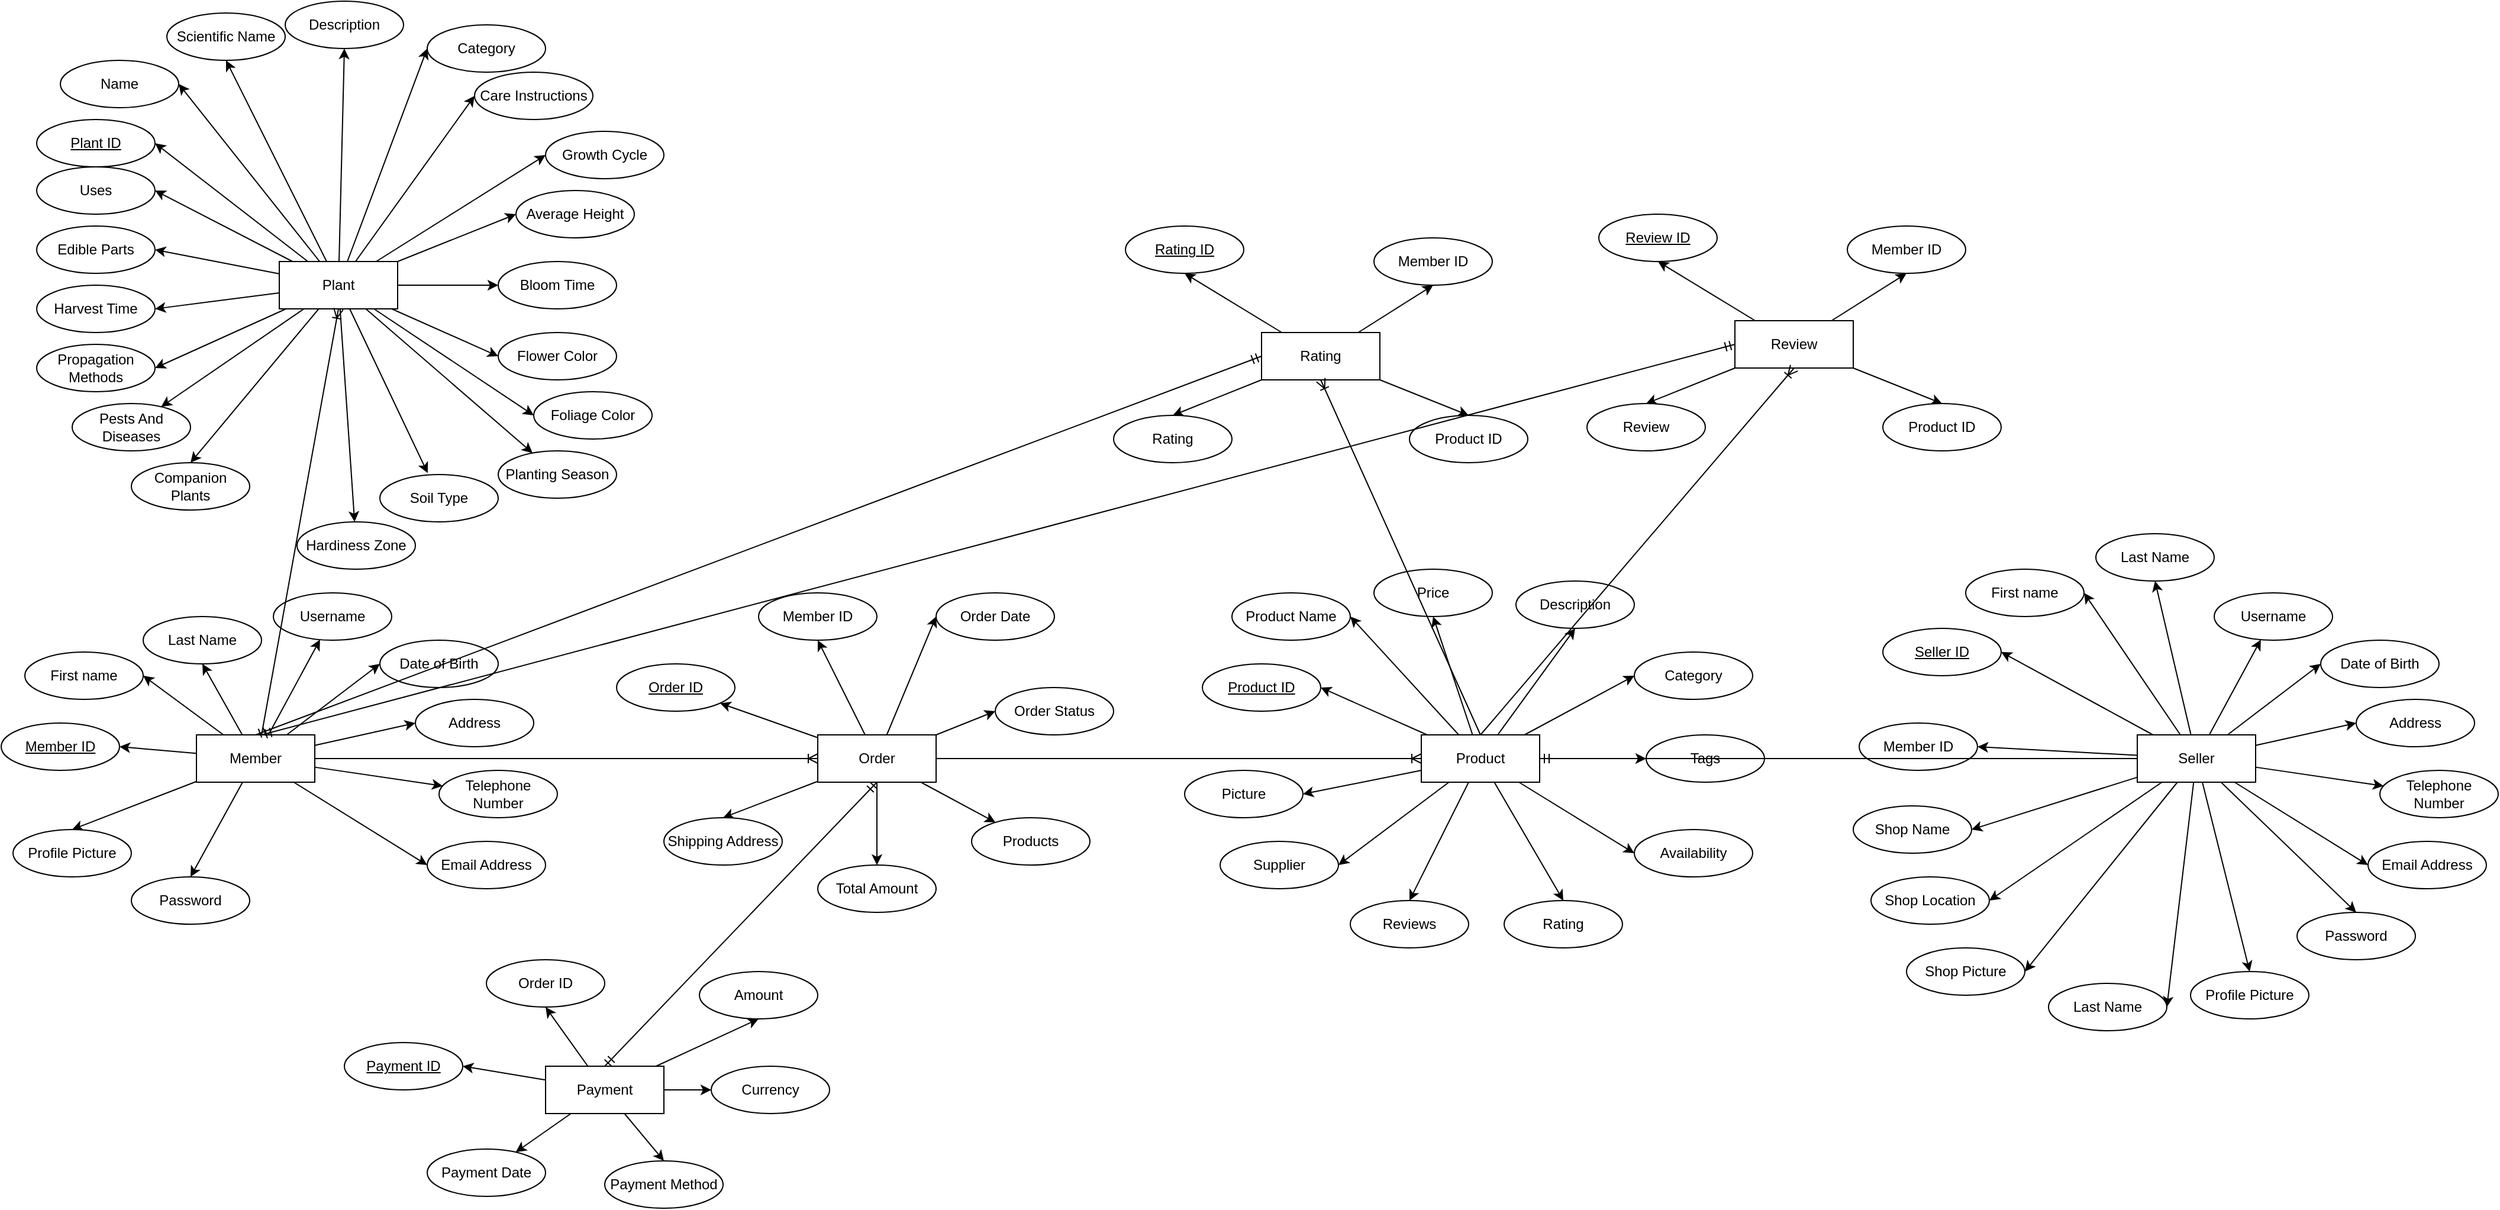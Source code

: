 <mxfile version="21.6.1" type="device">
  <diagram name="Page-1" id="AFhsF8op9Y9TW3zyhBiD">
    <mxGraphModel dx="1985" dy="2055" grid="1" gridSize="10" guides="1" tooltips="1" connect="1" arrows="1" fold="1" page="1" pageScale="1" pageWidth="850" pageHeight="1100" math="0" shadow="0">
      <root>
        <mxCell id="0" />
        <mxCell id="1" parent="0" />
        <mxCell id="vxhg9_nKQ87Y8Qyns_xk-20" style="rounded=0;orthogonalLoop=1;jettySize=auto;html=1;entryX=1;entryY=0.5;entryDx=0;entryDy=0;labelBackgroundColor=none;fontColor=default;" parent="1" source="Pf63q6bYd26DnOZfkLJH-1" target="Pf63q6bYd26DnOZfkLJH-2" edge="1">
          <mxGeometry relative="1" as="geometry" />
        </mxCell>
        <mxCell id="vxhg9_nKQ87Y8Qyns_xk-21" style="rounded=0;orthogonalLoop=1;jettySize=auto;html=1;entryX=1;entryY=0.5;entryDx=0;entryDy=0;labelBackgroundColor=none;fontColor=default;" parent="1" source="Pf63q6bYd26DnOZfkLJH-1" target="vxhg9_nKQ87Y8Qyns_xk-1" edge="1">
          <mxGeometry relative="1" as="geometry" />
        </mxCell>
        <mxCell id="vxhg9_nKQ87Y8Qyns_xk-23" value="" style="rounded=0;orthogonalLoop=1;jettySize=auto;html=1;labelBackgroundColor=none;fontColor=default;" parent="1" source="Pf63q6bYd26DnOZfkLJH-1" target="vxhg9_nKQ87Y8Qyns_xk-11" edge="1">
          <mxGeometry relative="1" as="geometry" />
        </mxCell>
        <mxCell id="vxhg9_nKQ87Y8Qyns_xk-24" style="rounded=0;orthogonalLoop=1;jettySize=auto;html=1;entryX=0.5;entryY=1;entryDx=0;entryDy=0;labelBackgroundColor=none;fontColor=default;" parent="1" source="Pf63q6bYd26DnOZfkLJH-1" target="vxhg9_nKQ87Y8Qyns_xk-2" edge="1">
          <mxGeometry relative="1" as="geometry" />
        </mxCell>
        <mxCell id="vxhg9_nKQ87Y8Qyns_xk-25" style="rounded=0;orthogonalLoop=1;jettySize=auto;html=1;entryX=0;entryY=0.5;entryDx=0;entryDy=0;labelBackgroundColor=none;fontColor=default;" parent="1" source="Pf63q6bYd26DnOZfkLJH-1" target="vxhg9_nKQ87Y8Qyns_xk-12" edge="1">
          <mxGeometry relative="1" as="geometry" />
        </mxCell>
        <mxCell id="vxhg9_nKQ87Y8Qyns_xk-26" style="rounded=0;orthogonalLoop=1;jettySize=auto;html=1;entryX=0;entryY=0.5;entryDx=0;entryDy=0;labelBackgroundColor=none;fontColor=default;" parent="1" source="Pf63q6bYd26DnOZfkLJH-1" target="vxhg9_nKQ87Y8Qyns_xk-13" edge="1">
          <mxGeometry relative="1" as="geometry" />
        </mxCell>
        <mxCell id="vxhg9_nKQ87Y8Qyns_xk-27" style="rounded=0;orthogonalLoop=1;jettySize=auto;html=1;labelBackgroundColor=none;fontColor=default;" parent="1" source="Pf63q6bYd26DnOZfkLJH-1" target="vxhg9_nKQ87Y8Qyns_xk-14" edge="1">
          <mxGeometry relative="1" as="geometry" />
        </mxCell>
        <mxCell id="vxhg9_nKQ87Y8Qyns_xk-28" style="rounded=0;orthogonalLoop=1;jettySize=auto;html=1;entryX=0;entryY=0.5;entryDx=0;entryDy=0;labelBackgroundColor=none;fontColor=default;" parent="1" source="Pf63q6bYd26DnOZfkLJH-1" target="vxhg9_nKQ87Y8Qyns_xk-15" edge="1">
          <mxGeometry relative="1" as="geometry" />
        </mxCell>
        <mxCell id="vxhg9_nKQ87Y8Qyns_xk-29" style="rounded=0;orthogonalLoop=1;jettySize=auto;html=1;entryX=0.5;entryY=0;entryDx=0;entryDy=0;labelBackgroundColor=none;fontColor=default;" parent="1" source="Pf63q6bYd26DnOZfkLJH-1" target="vxhg9_nKQ87Y8Qyns_xk-16" edge="1">
          <mxGeometry relative="1" as="geometry" />
        </mxCell>
        <mxCell id="vxhg9_nKQ87Y8Qyns_xk-30" style="rounded=0;orthogonalLoop=1;jettySize=auto;html=1;entryX=0.5;entryY=0;entryDx=0;entryDy=0;labelBackgroundColor=none;fontColor=default;" parent="1" source="Pf63q6bYd26DnOZfkLJH-1" target="vxhg9_nKQ87Y8Qyns_xk-17" edge="1">
          <mxGeometry relative="1" as="geometry" />
        </mxCell>
        <mxCell id="Pf63q6bYd26DnOZfkLJH-1" value="Member" style="whiteSpace=wrap;html=1;align=center;labelBackgroundColor=none;" parent="1" vertex="1">
          <mxGeometry x="325" y="290" width="100" height="40" as="geometry" />
        </mxCell>
        <mxCell id="Pf63q6bYd26DnOZfkLJH-2" value="Member ID" style="ellipse;whiteSpace=wrap;html=1;align=center;fontStyle=4;labelBackgroundColor=none;" parent="1" vertex="1">
          <mxGeometry x="160" y="280" width="100" height="40" as="geometry" />
        </mxCell>
        <mxCell id="vxhg9_nKQ87Y8Qyns_xk-1" value="First name" style="ellipse;whiteSpace=wrap;html=1;align=center;labelBackgroundColor=none;" parent="1" vertex="1">
          <mxGeometry x="180" y="220" width="100" height="40" as="geometry" />
        </mxCell>
        <mxCell id="vxhg9_nKQ87Y8Qyns_xk-2" value="Last Name" style="ellipse;whiteSpace=wrap;html=1;align=center;labelBackgroundColor=none;" parent="1" vertex="1">
          <mxGeometry x="280" y="190" width="100" height="40" as="geometry" />
        </mxCell>
        <mxCell id="vxhg9_nKQ87Y8Qyns_xk-11" value="Username" style="ellipse;whiteSpace=wrap;html=1;align=center;labelBackgroundColor=none;" parent="1" vertex="1">
          <mxGeometry x="390" y="170" width="100" height="40" as="geometry" />
        </mxCell>
        <mxCell id="vxhg9_nKQ87Y8Qyns_xk-12" value="Date of Birth" style="ellipse;whiteSpace=wrap;html=1;align=center;labelBackgroundColor=none;" parent="1" vertex="1">
          <mxGeometry x="480" y="210" width="100" height="40" as="geometry" />
        </mxCell>
        <mxCell id="vxhg9_nKQ87Y8Qyns_xk-13" value="Address" style="ellipse;whiteSpace=wrap;html=1;align=center;labelBackgroundColor=none;" parent="1" vertex="1">
          <mxGeometry x="510" y="260" width="100" height="40" as="geometry" />
        </mxCell>
        <mxCell id="vxhg9_nKQ87Y8Qyns_xk-14" value="Telephone Number" style="ellipse;whiteSpace=wrap;html=1;align=center;labelBackgroundColor=none;" parent="1" vertex="1">
          <mxGeometry x="530" y="320" width="100" height="40" as="geometry" />
        </mxCell>
        <mxCell id="vxhg9_nKQ87Y8Qyns_xk-15" value="Email Address" style="ellipse;whiteSpace=wrap;html=1;align=center;labelBackgroundColor=none;" parent="1" vertex="1">
          <mxGeometry x="520" y="380" width="100" height="40" as="geometry" />
        </mxCell>
        <mxCell id="vxhg9_nKQ87Y8Qyns_xk-16" value="Password" style="ellipse;whiteSpace=wrap;html=1;align=center;labelBackgroundColor=none;" parent="1" vertex="1">
          <mxGeometry x="270" y="410" width="100" height="40" as="geometry" />
        </mxCell>
        <mxCell id="vxhg9_nKQ87Y8Qyns_xk-17" value="Profile Picture" style="ellipse;whiteSpace=wrap;html=1;align=center;labelBackgroundColor=none;" parent="1" vertex="1">
          <mxGeometry x="170" y="370" width="100" height="40" as="geometry" />
        </mxCell>
        <mxCell id="vxhg9_nKQ87Y8Qyns_xk-43" value="" style="rounded=0;orthogonalLoop=1;jettySize=auto;html=1;labelBackgroundColor=none;fontColor=default;" parent="1" source="vxhg9_nKQ87Y8Qyns_xk-32" target="vxhg9_nKQ87Y8Qyns_xk-33" edge="1">
          <mxGeometry relative="1" as="geometry" />
        </mxCell>
        <mxCell id="vxhg9_nKQ87Y8Qyns_xk-45" style="rounded=0;orthogonalLoop=1;jettySize=auto;html=1;entryX=0.5;entryY=1;entryDx=0;entryDy=0;labelBackgroundColor=none;fontColor=default;" parent="1" source="vxhg9_nKQ87Y8Qyns_xk-32" target="vxhg9_nKQ87Y8Qyns_xk-34" edge="1">
          <mxGeometry relative="1" as="geometry" />
        </mxCell>
        <mxCell id="vxhg9_nKQ87Y8Qyns_xk-46" style="rounded=0;orthogonalLoop=1;jettySize=auto;html=1;entryX=0;entryY=0.5;entryDx=0;entryDy=0;labelBackgroundColor=none;fontColor=default;" parent="1" source="vxhg9_nKQ87Y8Qyns_xk-32" target="vxhg9_nKQ87Y8Qyns_xk-35" edge="1">
          <mxGeometry relative="1" as="geometry" />
        </mxCell>
        <mxCell id="vxhg9_nKQ87Y8Qyns_xk-47" style="rounded=0;orthogonalLoop=1;jettySize=auto;html=1;entryX=0;entryY=0.5;entryDx=0;entryDy=0;labelBackgroundColor=none;fontColor=default;" parent="1" source="vxhg9_nKQ87Y8Qyns_xk-32" target="vxhg9_nKQ87Y8Qyns_xk-36" edge="1">
          <mxGeometry relative="1" as="geometry" />
        </mxCell>
        <mxCell id="vxhg9_nKQ87Y8Qyns_xk-48" style="rounded=0;orthogonalLoop=1;jettySize=auto;html=1;labelBackgroundColor=none;fontColor=default;" parent="1" source="vxhg9_nKQ87Y8Qyns_xk-32" target="vxhg9_nKQ87Y8Qyns_xk-37" edge="1">
          <mxGeometry relative="1" as="geometry" />
        </mxCell>
        <mxCell id="vxhg9_nKQ87Y8Qyns_xk-49" style="rounded=0;orthogonalLoop=1;jettySize=auto;html=1;labelBackgroundColor=none;fontColor=default;" parent="1" source="vxhg9_nKQ87Y8Qyns_xk-32" target="vxhg9_nKQ87Y8Qyns_xk-38" edge="1">
          <mxGeometry relative="1" as="geometry" />
        </mxCell>
        <mxCell id="vxhg9_nKQ87Y8Qyns_xk-50" style="rounded=0;orthogonalLoop=1;jettySize=auto;html=1;entryX=0.5;entryY=0;entryDx=0;entryDy=0;labelBackgroundColor=none;fontColor=default;" parent="1" source="vxhg9_nKQ87Y8Qyns_xk-32" target="vxhg9_nKQ87Y8Qyns_xk-39" edge="1">
          <mxGeometry relative="1" as="geometry" />
        </mxCell>
        <mxCell id="vxhg9_nKQ87Y8Qyns_xk-32" value="Order" style="whiteSpace=wrap;html=1;align=center;labelBackgroundColor=none;" parent="1" vertex="1">
          <mxGeometry x="850" y="290" width="100" height="40" as="geometry" />
        </mxCell>
        <mxCell id="vxhg9_nKQ87Y8Qyns_xk-33" value="Order ID" style="ellipse;whiteSpace=wrap;html=1;align=center;fontStyle=4;labelBackgroundColor=none;" parent="1" vertex="1">
          <mxGeometry x="680" y="230" width="100" height="40" as="geometry" />
        </mxCell>
        <mxCell id="vxhg9_nKQ87Y8Qyns_xk-34" value="Member ID" style="ellipse;whiteSpace=wrap;html=1;align=center;labelBackgroundColor=none;" parent="1" vertex="1">
          <mxGeometry x="800" y="170" width="100" height="40" as="geometry" />
        </mxCell>
        <mxCell id="vxhg9_nKQ87Y8Qyns_xk-35" value="Order Date" style="ellipse;whiteSpace=wrap;html=1;align=center;labelBackgroundColor=none;" parent="1" vertex="1">
          <mxGeometry x="950" y="170" width="100" height="40" as="geometry" />
        </mxCell>
        <mxCell id="vxhg9_nKQ87Y8Qyns_xk-36" value="Order Status" style="ellipse;whiteSpace=wrap;html=1;align=center;labelBackgroundColor=none;" parent="1" vertex="1">
          <mxGeometry x="1000" y="250" width="100" height="40" as="geometry" />
        </mxCell>
        <mxCell id="vxhg9_nKQ87Y8Qyns_xk-37" value="Products" style="ellipse;whiteSpace=wrap;html=1;align=center;labelBackgroundColor=none;" parent="1" vertex="1">
          <mxGeometry x="980" y="360" width="100" height="40" as="geometry" />
        </mxCell>
        <mxCell id="vxhg9_nKQ87Y8Qyns_xk-38" value="Total Amount" style="ellipse;whiteSpace=wrap;html=1;align=center;labelBackgroundColor=none;" parent="1" vertex="1">
          <mxGeometry x="850" y="400" width="100" height="40" as="geometry" />
        </mxCell>
        <mxCell id="vxhg9_nKQ87Y8Qyns_xk-39" value="Shipping Address" style="ellipse;whiteSpace=wrap;html=1;align=center;labelBackgroundColor=none;" parent="1" vertex="1">
          <mxGeometry x="720" y="360" width="100" height="40" as="geometry" />
        </mxCell>
        <mxCell id="vxhg9_nKQ87Y8Qyns_xk-52" value="" style="fontSize=12;html=1;endArrow=ERoneToMany;rounded=0;exitX=1;exitY=0.5;exitDx=0;exitDy=0;entryX=0;entryY=0.5;entryDx=0;entryDy=0;labelBackgroundColor=none;fontColor=default;" parent="1" source="Pf63q6bYd26DnOZfkLJH-1" target="vxhg9_nKQ87Y8Qyns_xk-32" edge="1">
          <mxGeometry width="100" height="100" relative="1" as="geometry">
            <mxPoint x="780" y="440" as="sourcePoint" />
            <mxPoint x="880" y="340" as="targetPoint" />
          </mxGeometry>
        </mxCell>
        <mxCell id="vxhg9_nKQ87Y8Qyns_xk-70" style="rounded=0;orthogonalLoop=1;jettySize=auto;html=1;entryX=1;entryY=0.5;entryDx=0;entryDy=0;labelBackgroundColor=none;fontColor=default;" parent="1" source="vxhg9_nKQ87Y8Qyns_xk-53" target="vxhg9_nKQ87Y8Qyns_xk-55" edge="1">
          <mxGeometry relative="1" as="geometry" />
        </mxCell>
        <mxCell id="vxhg9_nKQ87Y8Qyns_xk-71" style="rounded=0;orthogonalLoop=1;jettySize=auto;html=1;entryX=1;entryY=0.5;entryDx=0;entryDy=0;labelBackgroundColor=none;fontColor=default;" parent="1" source="vxhg9_nKQ87Y8Qyns_xk-53" target="vxhg9_nKQ87Y8Qyns_xk-60" edge="1">
          <mxGeometry relative="1" as="geometry" />
        </mxCell>
        <mxCell id="vxhg9_nKQ87Y8Qyns_xk-72" style="rounded=0;orthogonalLoop=1;jettySize=auto;html=1;entryX=0.5;entryY=1;entryDx=0;entryDy=0;labelBackgroundColor=none;fontColor=default;" parent="1" source="vxhg9_nKQ87Y8Qyns_xk-53" target="vxhg9_nKQ87Y8Qyns_xk-61" edge="1">
          <mxGeometry relative="1" as="geometry" />
        </mxCell>
        <mxCell id="vxhg9_nKQ87Y8Qyns_xk-74" style="rounded=0;orthogonalLoop=1;jettySize=auto;html=1;entryX=0.5;entryY=1;entryDx=0;entryDy=0;labelBackgroundColor=none;fontColor=default;" parent="1" source="vxhg9_nKQ87Y8Qyns_xk-53" target="vxhg9_nKQ87Y8Qyns_xk-62" edge="1">
          <mxGeometry relative="1" as="geometry" />
        </mxCell>
        <mxCell id="vxhg9_nKQ87Y8Qyns_xk-75" style="rounded=0;orthogonalLoop=1;jettySize=auto;html=1;entryX=0;entryY=0.5;entryDx=0;entryDy=0;labelBackgroundColor=none;fontColor=default;" parent="1" source="vxhg9_nKQ87Y8Qyns_xk-53" target="vxhg9_nKQ87Y8Qyns_xk-63" edge="1">
          <mxGeometry relative="1" as="geometry" />
        </mxCell>
        <mxCell id="vxhg9_nKQ87Y8Qyns_xk-76" style="rounded=0;orthogonalLoop=1;jettySize=auto;html=1;entryX=0;entryY=0.5;entryDx=0;entryDy=0;labelBackgroundColor=none;fontColor=default;" parent="1" source="vxhg9_nKQ87Y8Qyns_xk-53" target="vxhg9_nKQ87Y8Qyns_xk-64" edge="1">
          <mxGeometry relative="1" as="geometry" />
        </mxCell>
        <mxCell id="vxhg9_nKQ87Y8Qyns_xk-77" style="rounded=0;orthogonalLoop=1;jettySize=auto;html=1;entryX=0;entryY=0.5;entryDx=0;entryDy=0;labelBackgroundColor=none;fontColor=default;" parent="1" source="vxhg9_nKQ87Y8Qyns_xk-53" target="vxhg9_nKQ87Y8Qyns_xk-65" edge="1">
          <mxGeometry relative="1" as="geometry" />
        </mxCell>
        <mxCell id="vxhg9_nKQ87Y8Qyns_xk-78" style="rounded=0;orthogonalLoop=1;jettySize=auto;html=1;entryX=0.5;entryY=0;entryDx=0;entryDy=0;labelBackgroundColor=none;fontColor=default;" parent="1" source="vxhg9_nKQ87Y8Qyns_xk-53" target="vxhg9_nKQ87Y8Qyns_xk-66" edge="1">
          <mxGeometry relative="1" as="geometry" />
        </mxCell>
        <mxCell id="vxhg9_nKQ87Y8Qyns_xk-80" style="rounded=0;orthogonalLoop=1;jettySize=auto;html=1;entryX=0.5;entryY=0;entryDx=0;entryDy=0;labelBackgroundColor=none;fontColor=default;" parent="1" source="vxhg9_nKQ87Y8Qyns_xk-53" target="vxhg9_nKQ87Y8Qyns_xk-67" edge="1">
          <mxGeometry relative="1" as="geometry" />
        </mxCell>
        <mxCell id="vxhg9_nKQ87Y8Qyns_xk-81" style="rounded=0;orthogonalLoop=1;jettySize=auto;html=1;entryX=1;entryY=0.5;entryDx=0;entryDy=0;labelBackgroundColor=none;fontColor=default;" parent="1" source="vxhg9_nKQ87Y8Qyns_xk-53" target="vxhg9_nKQ87Y8Qyns_xk-68" edge="1">
          <mxGeometry relative="1" as="geometry" />
        </mxCell>
        <mxCell id="vxhg9_nKQ87Y8Qyns_xk-82" style="rounded=0;orthogonalLoop=1;jettySize=auto;html=1;entryX=1;entryY=0.5;entryDx=0;entryDy=0;labelBackgroundColor=none;fontColor=default;" parent="1" source="vxhg9_nKQ87Y8Qyns_xk-53" target="vxhg9_nKQ87Y8Qyns_xk-69" edge="1">
          <mxGeometry relative="1" as="geometry" />
        </mxCell>
        <mxCell id="vxhg9_nKQ87Y8Qyns_xk-53" value="Product" style="whiteSpace=wrap;html=1;align=center;labelBackgroundColor=none;" parent="1" vertex="1">
          <mxGeometry x="1360" y="290" width="100" height="40" as="geometry" />
        </mxCell>
        <mxCell id="vxhg9_nKQ87Y8Qyns_xk-54" value="" style="fontSize=12;html=1;endArrow=ERoneToMany;rounded=0;exitX=1;exitY=0.5;exitDx=0;exitDy=0;entryX=0;entryY=0.5;entryDx=0;entryDy=0;labelBackgroundColor=none;fontColor=default;" parent="1" source="vxhg9_nKQ87Y8Qyns_xk-32" target="vxhg9_nKQ87Y8Qyns_xk-53" edge="1">
          <mxGeometry width="100" height="100" relative="1" as="geometry">
            <mxPoint x="780" y="440" as="sourcePoint" />
            <mxPoint x="880" y="340" as="targetPoint" />
          </mxGeometry>
        </mxCell>
        <mxCell id="vxhg9_nKQ87Y8Qyns_xk-55" value="Product ID" style="ellipse;whiteSpace=wrap;html=1;align=center;fontStyle=4;labelBackgroundColor=none;" parent="1" vertex="1">
          <mxGeometry x="1175" y="230" width="100" height="40" as="geometry" />
        </mxCell>
        <mxCell id="vxhg9_nKQ87Y8Qyns_xk-60" value="Product Name" style="ellipse;whiteSpace=wrap;html=1;align=center;labelBackgroundColor=none;" parent="1" vertex="1">
          <mxGeometry x="1200" y="170" width="100" height="40" as="geometry" />
        </mxCell>
        <mxCell id="vxhg9_nKQ87Y8Qyns_xk-61" value="Price" style="ellipse;whiteSpace=wrap;html=1;align=center;labelBackgroundColor=none;" parent="1" vertex="1">
          <mxGeometry x="1320" y="150" width="100" height="40" as="geometry" />
        </mxCell>
        <mxCell id="vxhg9_nKQ87Y8Qyns_xk-62" value="Description" style="ellipse;whiteSpace=wrap;html=1;align=center;labelBackgroundColor=none;" parent="1" vertex="1">
          <mxGeometry x="1440" y="160" width="100" height="40" as="geometry" />
        </mxCell>
        <mxCell id="vxhg9_nKQ87Y8Qyns_xk-63" value="Category" style="ellipse;whiteSpace=wrap;html=1;align=center;labelBackgroundColor=none;" parent="1" vertex="1">
          <mxGeometry x="1540" y="220" width="100" height="40" as="geometry" />
        </mxCell>
        <mxCell id="vxhg9_nKQ87Y8Qyns_xk-64" value="Tags" style="ellipse;whiteSpace=wrap;html=1;align=center;labelBackgroundColor=none;" parent="1" vertex="1">
          <mxGeometry x="1550" y="290" width="100" height="40" as="geometry" />
        </mxCell>
        <mxCell id="vxhg9_nKQ87Y8Qyns_xk-65" value="Availability" style="ellipse;whiteSpace=wrap;html=1;align=center;labelBackgroundColor=none;" parent="1" vertex="1">
          <mxGeometry x="1540" y="370" width="100" height="40" as="geometry" />
        </mxCell>
        <mxCell id="vxhg9_nKQ87Y8Qyns_xk-66" value="Rating" style="ellipse;whiteSpace=wrap;html=1;align=center;labelBackgroundColor=none;" parent="1" vertex="1">
          <mxGeometry x="1430" y="430" width="100" height="40" as="geometry" />
        </mxCell>
        <mxCell id="vxhg9_nKQ87Y8Qyns_xk-67" value="Reviews" style="ellipse;whiteSpace=wrap;html=1;align=center;labelBackgroundColor=none;" parent="1" vertex="1">
          <mxGeometry x="1300" y="430" width="100" height="40" as="geometry" />
        </mxCell>
        <mxCell id="vxhg9_nKQ87Y8Qyns_xk-68" value="Supplier" style="ellipse;whiteSpace=wrap;html=1;align=center;labelBackgroundColor=none;" parent="1" vertex="1">
          <mxGeometry x="1190" y="380" width="100" height="40" as="geometry" />
        </mxCell>
        <mxCell id="vxhg9_nKQ87Y8Qyns_xk-69" value="Picture" style="ellipse;whiteSpace=wrap;html=1;align=center;labelBackgroundColor=none;" parent="1" vertex="1">
          <mxGeometry x="1160" y="320" width="100" height="40" as="geometry" />
        </mxCell>
        <mxCell id="vxhg9_nKQ87Y8Qyns_xk-94" style="rounded=0;orthogonalLoop=1;jettySize=auto;html=1;entryX=1;entryY=0.5;entryDx=0;entryDy=0;labelBackgroundColor=none;fontColor=default;" parent="1" source="vxhg9_nKQ87Y8Qyns_xk-84" target="vxhg9_nKQ87Y8Qyns_xk-87" edge="1">
          <mxGeometry relative="1" as="geometry" />
        </mxCell>
        <mxCell id="vxhg9_nKQ87Y8Qyns_xk-95" style="rounded=0;orthogonalLoop=1;jettySize=auto;html=1;entryX=0.5;entryY=1;entryDx=0;entryDy=0;labelBackgroundColor=none;fontColor=default;" parent="1" source="vxhg9_nKQ87Y8Qyns_xk-84" target="vxhg9_nKQ87Y8Qyns_xk-88" edge="1">
          <mxGeometry relative="1" as="geometry" />
        </mxCell>
        <mxCell id="vxhg9_nKQ87Y8Qyns_xk-96" style="rounded=0;orthogonalLoop=1;jettySize=auto;html=1;entryX=0.5;entryY=1;entryDx=0;entryDy=0;labelBackgroundColor=none;fontColor=default;" parent="1" source="vxhg9_nKQ87Y8Qyns_xk-84" target="vxhg9_nKQ87Y8Qyns_xk-89" edge="1">
          <mxGeometry relative="1" as="geometry" />
        </mxCell>
        <mxCell id="vxhg9_nKQ87Y8Qyns_xk-97" style="rounded=0;orthogonalLoop=1;jettySize=auto;html=1;entryX=0;entryY=0.5;entryDx=0;entryDy=0;labelBackgroundColor=none;fontColor=default;" parent="1" source="vxhg9_nKQ87Y8Qyns_xk-84" target="vxhg9_nKQ87Y8Qyns_xk-90" edge="1">
          <mxGeometry relative="1" as="geometry" />
        </mxCell>
        <mxCell id="vxhg9_nKQ87Y8Qyns_xk-98" style="rounded=0;orthogonalLoop=1;jettySize=auto;html=1;entryX=0.5;entryY=0;entryDx=0;entryDy=0;labelBackgroundColor=none;fontColor=default;" parent="1" source="vxhg9_nKQ87Y8Qyns_xk-84" target="vxhg9_nKQ87Y8Qyns_xk-91" edge="1">
          <mxGeometry relative="1" as="geometry" />
        </mxCell>
        <mxCell id="vxhg9_nKQ87Y8Qyns_xk-99" style="rounded=0;orthogonalLoop=1;jettySize=auto;html=1;labelBackgroundColor=none;fontColor=default;" parent="1" source="vxhg9_nKQ87Y8Qyns_xk-84" target="vxhg9_nKQ87Y8Qyns_xk-92" edge="1">
          <mxGeometry relative="1" as="geometry" />
        </mxCell>
        <mxCell id="vxhg9_nKQ87Y8Qyns_xk-84" value="Payment" style="whiteSpace=wrap;html=1;align=center;labelBackgroundColor=none;" parent="1" vertex="1">
          <mxGeometry x="620" y="570" width="100" height="40" as="geometry" />
        </mxCell>
        <mxCell id="vxhg9_nKQ87Y8Qyns_xk-86" value="" style="fontSize=12;html=1;endArrow=ERmandOne;startArrow=ERmandOne;rounded=0;entryX=0.5;entryY=1;entryDx=0;entryDy=0;exitX=0.5;exitY=0;exitDx=0;exitDy=0;labelBackgroundColor=none;fontColor=default;" parent="1" source="vxhg9_nKQ87Y8Qyns_xk-84" target="vxhg9_nKQ87Y8Qyns_xk-32" edge="1">
          <mxGeometry width="100" height="100" relative="1" as="geometry">
            <mxPoint x="830" y="470" as="sourcePoint" />
            <mxPoint x="930" y="370" as="targetPoint" />
          </mxGeometry>
        </mxCell>
        <mxCell id="vxhg9_nKQ87Y8Qyns_xk-87" value="Payment ID" style="ellipse;whiteSpace=wrap;html=1;align=center;fontStyle=4;labelBackgroundColor=none;" parent="1" vertex="1">
          <mxGeometry x="450" y="550" width="100" height="40" as="geometry" />
        </mxCell>
        <mxCell id="vxhg9_nKQ87Y8Qyns_xk-88" value="Order ID" style="ellipse;whiteSpace=wrap;html=1;align=center;labelBackgroundColor=none;" parent="1" vertex="1">
          <mxGeometry x="570" y="480" width="100" height="40" as="geometry" />
        </mxCell>
        <mxCell id="vxhg9_nKQ87Y8Qyns_xk-89" value="Amount" style="ellipse;whiteSpace=wrap;html=1;align=center;labelBackgroundColor=none;" parent="1" vertex="1">
          <mxGeometry x="750" y="490" width="100" height="40" as="geometry" />
        </mxCell>
        <mxCell id="vxhg9_nKQ87Y8Qyns_xk-90" value="Currency" style="ellipse;whiteSpace=wrap;html=1;align=center;labelBackgroundColor=none;" parent="1" vertex="1">
          <mxGeometry x="760" y="570" width="100" height="40" as="geometry" />
        </mxCell>
        <mxCell id="vxhg9_nKQ87Y8Qyns_xk-91" value="Payment Method" style="ellipse;whiteSpace=wrap;html=1;align=center;labelBackgroundColor=none;" parent="1" vertex="1">
          <mxGeometry x="670" y="650" width="100" height="40" as="geometry" />
        </mxCell>
        <mxCell id="vxhg9_nKQ87Y8Qyns_xk-92" value="Payment Date" style="ellipse;whiteSpace=wrap;html=1;align=center;labelBackgroundColor=none;" parent="1" vertex="1">
          <mxGeometry x="520" y="640" width="100" height="40" as="geometry" />
        </mxCell>
        <mxCell id="xvgSW02Jdr_Vk1jisue1-54" style="rounded=0;orthogonalLoop=1;jettySize=auto;html=1;entryX=0.5;entryY=1;entryDx=0;entryDy=0;" edge="1" parent="1" source="xvgSW02Jdr_Vk1jisue1-48" target="xvgSW02Jdr_Vk1jisue1-49">
          <mxGeometry relative="1" as="geometry" />
        </mxCell>
        <mxCell id="xvgSW02Jdr_Vk1jisue1-55" style="rounded=0;orthogonalLoop=1;jettySize=auto;html=1;entryX=0.5;entryY=1;entryDx=0;entryDy=0;" edge="1" parent="1" source="xvgSW02Jdr_Vk1jisue1-48" target="xvgSW02Jdr_Vk1jisue1-51">
          <mxGeometry relative="1" as="geometry" />
        </mxCell>
        <mxCell id="xvgSW02Jdr_Vk1jisue1-57" style="rounded=0;orthogonalLoop=1;jettySize=auto;html=1;entryX=0.5;entryY=0;entryDx=0;entryDy=0;" edge="1" parent="1" source="xvgSW02Jdr_Vk1jisue1-48" target="xvgSW02Jdr_Vk1jisue1-50">
          <mxGeometry relative="1" as="geometry" />
        </mxCell>
        <mxCell id="xvgSW02Jdr_Vk1jisue1-58" style="rounded=0;orthogonalLoop=1;jettySize=auto;html=1;entryX=0.5;entryY=0;entryDx=0;entryDy=0;" edge="1" parent="1" source="xvgSW02Jdr_Vk1jisue1-48" target="xvgSW02Jdr_Vk1jisue1-53">
          <mxGeometry relative="1" as="geometry" />
        </mxCell>
        <mxCell id="xvgSW02Jdr_Vk1jisue1-48" value="Rating" style="whiteSpace=wrap;html=1;align=center;" vertex="1" parent="1">
          <mxGeometry x="1225" y="-50" width="100" height="40" as="geometry" />
        </mxCell>
        <mxCell id="xvgSW02Jdr_Vk1jisue1-49" value="Rating ID" style="ellipse;whiteSpace=wrap;html=1;align=center;fontStyle=4;" vertex="1" parent="1">
          <mxGeometry x="1110" y="-140" width="100" height="40" as="geometry" />
        </mxCell>
        <mxCell id="xvgSW02Jdr_Vk1jisue1-50" value="Product ID" style="ellipse;whiteSpace=wrap;html=1;align=center;" vertex="1" parent="1">
          <mxGeometry x="1350" y="20" width="100" height="40" as="geometry" />
        </mxCell>
        <mxCell id="xvgSW02Jdr_Vk1jisue1-51" value="Member ID" style="ellipse;whiteSpace=wrap;html=1;align=center;" vertex="1" parent="1">
          <mxGeometry x="1320" y="-130" width="100" height="40" as="geometry" />
        </mxCell>
        <mxCell id="xvgSW02Jdr_Vk1jisue1-53" value="Rating" style="ellipse;whiteSpace=wrap;html=1;align=center;" vertex="1" parent="1">
          <mxGeometry x="1100" y="20" width="100" height="40" as="geometry" />
        </mxCell>
        <mxCell id="xvgSW02Jdr_Vk1jisue1-59" style="rounded=0;orthogonalLoop=1;jettySize=auto;html=1;entryX=0.5;entryY=1;entryDx=0;entryDy=0;" edge="1" parent="1" source="xvgSW02Jdr_Vk1jisue1-63" target="xvgSW02Jdr_Vk1jisue1-64">
          <mxGeometry relative="1" as="geometry" />
        </mxCell>
        <mxCell id="xvgSW02Jdr_Vk1jisue1-60" style="rounded=0;orthogonalLoop=1;jettySize=auto;html=1;entryX=0.5;entryY=1;entryDx=0;entryDy=0;" edge="1" parent="1" source="xvgSW02Jdr_Vk1jisue1-63" target="xvgSW02Jdr_Vk1jisue1-66">
          <mxGeometry relative="1" as="geometry" />
        </mxCell>
        <mxCell id="xvgSW02Jdr_Vk1jisue1-61" style="rounded=0;orthogonalLoop=1;jettySize=auto;html=1;entryX=0.5;entryY=0;entryDx=0;entryDy=0;" edge="1" parent="1" source="xvgSW02Jdr_Vk1jisue1-63" target="xvgSW02Jdr_Vk1jisue1-65">
          <mxGeometry relative="1" as="geometry" />
        </mxCell>
        <mxCell id="xvgSW02Jdr_Vk1jisue1-62" style="rounded=0;orthogonalLoop=1;jettySize=auto;html=1;entryX=0.5;entryY=0;entryDx=0;entryDy=0;" edge="1" parent="1" source="xvgSW02Jdr_Vk1jisue1-63" target="xvgSW02Jdr_Vk1jisue1-67">
          <mxGeometry relative="1" as="geometry" />
        </mxCell>
        <mxCell id="xvgSW02Jdr_Vk1jisue1-63" value="Review" style="whiteSpace=wrap;html=1;align=center;" vertex="1" parent="1">
          <mxGeometry x="1625" y="-60" width="100" height="40" as="geometry" />
        </mxCell>
        <mxCell id="xvgSW02Jdr_Vk1jisue1-64" value="Review ID" style="ellipse;whiteSpace=wrap;html=1;align=center;fontStyle=4;" vertex="1" parent="1">
          <mxGeometry x="1510" y="-150" width="100" height="40" as="geometry" />
        </mxCell>
        <mxCell id="xvgSW02Jdr_Vk1jisue1-65" value="Product ID" style="ellipse;whiteSpace=wrap;html=1;align=center;" vertex="1" parent="1">
          <mxGeometry x="1750" y="10" width="100" height="40" as="geometry" />
        </mxCell>
        <mxCell id="xvgSW02Jdr_Vk1jisue1-66" value="Member ID" style="ellipse;whiteSpace=wrap;html=1;align=center;" vertex="1" parent="1">
          <mxGeometry x="1720" y="-140" width="100" height="40" as="geometry" />
        </mxCell>
        <mxCell id="xvgSW02Jdr_Vk1jisue1-67" value="Review" style="ellipse;whiteSpace=wrap;html=1;align=center;" vertex="1" parent="1">
          <mxGeometry x="1500" y="10" width="100" height="40" as="geometry" />
        </mxCell>
        <mxCell id="xvgSW02Jdr_Vk1jisue1-68" value="" style="fontSize=12;html=1;endArrow=ERoneToMany;rounded=0;exitX=0.5;exitY=0;exitDx=0;exitDy=0;entryX=0.5;entryY=1;entryDx=0;entryDy=0;" edge="1" parent="1" source="vxhg9_nKQ87Y8Qyns_xk-53" target="xvgSW02Jdr_Vk1jisue1-48">
          <mxGeometry width="100" height="100" relative="1" as="geometry">
            <mxPoint x="1560" y="330" as="sourcePoint" />
            <mxPoint x="1660" y="230" as="targetPoint" />
          </mxGeometry>
        </mxCell>
        <mxCell id="xvgSW02Jdr_Vk1jisue1-69" value="" style="fontSize=12;html=1;endArrow=ERoneToMany;rounded=0;exitX=0.5;exitY=0;exitDx=0;exitDy=0;entryX=0.5;entryY=1;entryDx=0;entryDy=0;" edge="1" parent="1" source="vxhg9_nKQ87Y8Qyns_xk-53" target="xvgSW02Jdr_Vk1jisue1-63">
          <mxGeometry width="100" height="100" relative="1" as="geometry">
            <mxPoint x="1560" y="330" as="sourcePoint" />
            <mxPoint x="1660" y="230" as="targetPoint" />
          </mxGeometry>
        </mxCell>
        <mxCell id="xvgSW02Jdr_Vk1jisue1-111" style="rounded=0;orthogonalLoop=1;jettySize=auto;html=1;entryX=0.5;entryY=1;entryDx=0;entryDy=0;" edge="1" parent="1" source="xvgSW02Jdr_Vk1jisue1-131" target="xvgSW02Jdr_Vk1jisue1-134">
          <mxGeometry relative="1" as="geometry" />
        </mxCell>
        <mxCell id="xvgSW02Jdr_Vk1jisue1-112" style="rounded=0;orthogonalLoop=1;jettySize=auto;html=1;entryX=0.5;entryY=1;entryDx=0;entryDy=0;" edge="1" parent="1" source="xvgSW02Jdr_Vk1jisue1-131" target="xvgSW02Jdr_Vk1jisue1-135">
          <mxGeometry relative="1" as="geometry" />
        </mxCell>
        <mxCell id="xvgSW02Jdr_Vk1jisue1-113" style="rounded=0;orthogonalLoop=1;jettySize=auto;html=1;entryX=0;entryY=0.5;entryDx=0;entryDy=0;" edge="1" parent="1" source="xvgSW02Jdr_Vk1jisue1-131" target="xvgSW02Jdr_Vk1jisue1-137">
          <mxGeometry relative="1" as="geometry" />
        </mxCell>
        <mxCell id="xvgSW02Jdr_Vk1jisue1-114" style="rounded=0;orthogonalLoop=1;jettySize=auto;html=1;entryX=0;entryY=0.5;entryDx=0;entryDy=0;" edge="1" parent="1" source="xvgSW02Jdr_Vk1jisue1-131" target="xvgSW02Jdr_Vk1jisue1-138">
          <mxGeometry relative="1" as="geometry" />
        </mxCell>
        <mxCell id="xvgSW02Jdr_Vk1jisue1-115" style="rounded=0;orthogonalLoop=1;jettySize=auto;html=1;entryX=0;entryY=0.5;entryDx=0;entryDy=0;" edge="1" parent="1" source="xvgSW02Jdr_Vk1jisue1-131" target="xvgSW02Jdr_Vk1jisue1-136">
          <mxGeometry relative="1" as="geometry" />
        </mxCell>
        <mxCell id="xvgSW02Jdr_Vk1jisue1-116" style="rounded=0;orthogonalLoop=1;jettySize=auto;html=1;entryX=0;entryY=0.5;entryDx=0;entryDy=0;" edge="1" parent="1" source="xvgSW02Jdr_Vk1jisue1-131" target="xvgSW02Jdr_Vk1jisue1-139">
          <mxGeometry relative="1" as="geometry" />
        </mxCell>
        <mxCell id="xvgSW02Jdr_Vk1jisue1-117" style="rounded=0;orthogonalLoop=1;jettySize=auto;html=1;entryX=0;entryY=0.5;entryDx=0;entryDy=0;" edge="1" parent="1" source="xvgSW02Jdr_Vk1jisue1-131" target="xvgSW02Jdr_Vk1jisue1-140">
          <mxGeometry relative="1" as="geometry" />
        </mxCell>
        <mxCell id="xvgSW02Jdr_Vk1jisue1-118" style="rounded=0;orthogonalLoop=1;jettySize=auto;html=1;entryX=0;entryY=0.5;entryDx=0;entryDy=0;" edge="1" parent="1" source="xvgSW02Jdr_Vk1jisue1-131" target="xvgSW02Jdr_Vk1jisue1-141">
          <mxGeometry relative="1" as="geometry" />
        </mxCell>
        <mxCell id="xvgSW02Jdr_Vk1jisue1-119" style="rounded=0;orthogonalLoop=1;jettySize=auto;html=1;entryX=0;entryY=0.5;entryDx=0;entryDy=0;" edge="1" parent="1" source="xvgSW02Jdr_Vk1jisue1-131" target="xvgSW02Jdr_Vk1jisue1-142">
          <mxGeometry relative="1" as="geometry" />
        </mxCell>
        <mxCell id="xvgSW02Jdr_Vk1jisue1-120" style="rounded=0;orthogonalLoop=1;jettySize=auto;html=1;" edge="1" parent="1" source="xvgSW02Jdr_Vk1jisue1-131" target="xvgSW02Jdr_Vk1jisue1-143">
          <mxGeometry relative="1" as="geometry" />
        </mxCell>
        <mxCell id="xvgSW02Jdr_Vk1jisue1-121" style="rounded=0;orthogonalLoop=1;jettySize=auto;html=1;entryX=0.404;entryY=-0.03;entryDx=0;entryDy=0;entryPerimeter=0;" edge="1" parent="1" source="xvgSW02Jdr_Vk1jisue1-131" target="xvgSW02Jdr_Vk1jisue1-144">
          <mxGeometry relative="1" as="geometry" />
        </mxCell>
        <mxCell id="xvgSW02Jdr_Vk1jisue1-122" style="rounded=0;orthogonalLoop=1;jettySize=auto;html=1;" edge="1" parent="1" source="xvgSW02Jdr_Vk1jisue1-131" target="xvgSW02Jdr_Vk1jisue1-145">
          <mxGeometry relative="1" as="geometry" />
        </mxCell>
        <mxCell id="xvgSW02Jdr_Vk1jisue1-123" style="rounded=0;orthogonalLoop=1;jettySize=auto;html=1;entryX=0.5;entryY=0;entryDx=0;entryDy=0;" edge="1" parent="1" source="xvgSW02Jdr_Vk1jisue1-131" target="xvgSW02Jdr_Vk1jisue1-151">
          <mxGeometry relative="1" as="geometry" />
        </mxCell>
        <mxCell id="xvgSW02Jdr_Vk1jisue1-124" style="rounded=0;orthogonalLoop=1;jettySize=auto;html=1;" edge="1" parent="1" source="xvgSW02Jdr_Vk1jisue1-131" target="xvgSW02Jdr_Vk1jisue1-150">
          <mxGeometry relative="1" as="geometry" />
        </mxCell>
        <mxCell id="xvgSW02Jdr_Vk1jisue1-125" style="rounded=0;orthogonalLoop=1;jettySize=auto;html=1;entryX=1;entryY=0.5;entryDx=0;entryDy=0;" edge="1" parent="1" source="xvgSW02Jdr_Vk1jisue1-131" target="xvgSW02Jdr_Vk1jisue1-149">
          <mxGeometry relative="1" as="geometry" />
        </mxCell>
        <mxCell id="xvgSW02Jdr_Vk1jisue1-126" style="rounded=0;orthogonalLoop=1;jettySize=auto;html=1;entryX=1;entryY=0.5;entryDx=0;entryDy=0;" edge="1" parent="1" source="xvgSW02Jdr_Vk1jisue1-131" target="xvgSW02Jdr_Vk1jisue1-148">
          <mxGeometry relative="1" as="geometry" />
        </mxCell>
        <mxCell id="xvgSW02Jdr_Vk1jisue1-127" style="rounded=0;orthogonalLoop=1;jettySize=auto;html=1;entryX=1;entryY=0.5;entryDx=0;entryDy=0;" edge="1" parent="1" source="xvgSW02Jdr_Vk1jisue1-131" target="xvgSW02Jdr_Vk1jisue1-147">
          <mxGeometry relative="1" as="geometry" />
        </mxCell>
        <mxCell id="xvgSW02Jdr_Vk1jisue1-128" style="rounded=0;orthogonalLoop=1;jettySize=auto;html=1;entryX=1;entryY=0.5;entryDx=0;entryDy=0;" edge="1" parent="1" source="xvgSW02Jdr_Vk1jisue1-131" target="xvgSW02Jdr_Vk1jisue1-146">
          <mxGeometry relative="1" as="geometry" />
        </mxCell>
        <mxCell id="xvgSW02Jdr_Vk1jisue1-129" style="rounded=0;orthogonalLoop=1;jettySize=auto;html=1;entryX=1;entryY=0.5;entryDx=0;entryDy=0;" edge="1" parent="1" source="xvgSW02Jdr_Vk1jisue1-131" target="xvgSW02Jdr_Vk1jisue1-132">
          <mxGeometry relative="1" as="geometry" />
        </mxCell>
        <mxCell id="xvgSW02Jdr_Vk1jisue1-130" style="rounded=0;orthogonalLoop=1;jettySize=auto;html=1;entryX=1;entryY=0.5;entryDx=0;entryDy=0;" edge="1" parent="1" source="xvgSW02Jdr_Vk1jisue1-131" target="xvgSW02Jdr_Vk1jisue1-133">
          <mxGeometry relative="1" as="geometry" />
        </mxCell>
        <mxCell id="xvgSW02Jdr_Vk1jisue1-131" value="Plant" style="whiteSpace=wrap;html=1;align=center;" vertex="1" parent="1">
          <mxGeometry x="395" y="-110" width="100" height="40" as="geometry" />
        </mxCell>
        <mxCell id="xvgSW02Jdr_Vk1jisue1-132" value="Plant ID" style="ellipse;whiteSpace=wrap;html=1;align=center;fontStyle=4;" vertex="1" parent="1">
          <mxGeometry x="190" y="-230" width="100" height="40" as="geometry" />
        </mxCell>
        <mxCell id="xvgSW02Jdr_Vk1jisue1-133" value="Name" style="ellipse;whiteSpace=wrap;html=1;align=center;" vertex="1" parent="1">
          <mxGeometry x="210" y="-280" width="100" height="40" as="geometry" />
        </mxCell>
        <mxCell id="xvgSW02Jdr_Vk1jisue1-134" value="Scientific Name" style="ellipse;whiteSpace=wrap;html=1;align=center;" vertex="1" parent="1">
          <mxGeometry x="300" y="-320" width="100" height="40" as="geometry" />
        </mxCell>
        <mxCell id="xvgSW02Jdr_Vk1jisue1-135" value="Description" style="ellipse;whiteSpace=wrap;html=1;align=center;" vertex="1" parent="1">
          <mxGeometry x="400" y="-330" width="100" height="40" as="geometry" />
        </mxCell>
        <mxCell id="xvgSW02Jdr_Vk1jisue1-136" value="Growth Cycle" style="ellipse;whiteSpace=wrap;html=1;align=center;" vertex="1" parent="1">
          <mxGeometry x="620" y="-220" width="100" height="40" as="geometry" />
        </mxCell>
        <mxCell id="xvgSW02Jdr_Vk1jisue1-137" value="Category" style="ellipse;whiteSpace=wrap;html=1;align=center;" vertex="1" parent="1">
          <mxGeometry x="520" y="-310" width="100" height="40" as="geometry" />
        </mxCell>
        <mxCell id="xvgSW02Jdr_Vk1jisue1-138" value="Care Instructions" style="ellipse;whiteSpace=wrap;html=1;align=center;" vertex="1" parent="1">
          <mxGeometry x="560" y="-270" width="100" height="40" as="geometry" />
        </mxCell>
        <mxCell id="xvgSW02Jdr_Vk1jisue1-139" value="Average Height" style="ellipse;whiteSpace=wrap;html=1;align=center;" vertex="1" parent="1">
          <mxGeometry x="595" y="-170" width="100" height="40" as="geometry" />
        </mxCell>
        <mxCell id="xvgSW02Jdr_Vk1jisue1-140" value="Bloom Time" style="ellipse;whiteSpace=wrap;html=1;align=center;" vertex="1" parent="1">
          <mxGeometry x="580" y="-110" width="100" height="40" as="geometry" />
        </mxCell>
        <mxCell id="xvgSW02Jdr_Vk1jisue1-141" value="Flower Color" style="ellipse;whiteSpace=wrap;html=1;align=center;" vertex="1" parent="1">
          <mxGeometry x="580" y="-50" width="100" height="40" as="geometry" />
        </mxCell>
        <mxCell id="xvgSW02Jdr_Vk1jisue1-142" value="Foliage Color" style="ellipse;whiteSpace=wrap;html=1;align=center;" vertex="1" parent="1">
          <mxGeometry x="610" width="100" height="40" as="geometry" />
        </mxCell>
        <mxCell id="xvgSW02Jdr_Vk1jisue1-143" value="Planting Season" style="ellipse;whiteSpace=wrap;html=1;align=center;" vertex="1" parent="1">
          <mxGeometry x="580" y="50" width="100" height="40" as="geometry" />
        </mxCell>
        <mxCell id="xvgSW02Jdr_Vk1jisue1-144" value="Soil Type" style="ellipse;whiteSpace=wrap;html=1;align=center;" vertex="1" parent="1">
          <mxGeometry x="480" y="70" width="100" height="40" as="geometry" />
        </mxCell>
        <mxCell id="xvgSW02Jdr_Vk1jisue1-145" value="Hardiness Zone" style="ellipse;whiteSpace=wrap;html=1;align=center;" vertex="1" parent="1">
          <mxGeometry x="410" y="110" width="100" height="40" as="geometry" />
        </mxCell>
        <mxCell id="xvgSW02Jdr_Vk1jisue1-146" value="Uses" style="ellipse;whiteSpace=wrap;html=1;align=center;" vertex="1" parent="1">
          <mxGeometry x="190" y="-190" width="100" height="40" as="geometry" />
        </mxCell>
        <mxCell id="xvgSW02Jdr_Vk1jisue1-147" value="Edible Parts" style="ellipse;whiteSpace=wrap;html=1;align=center;" vertex="1" parent="1">
          <mxGeometry x="190" y="-140" width="100" height="40" as="geometry" />
        </mxCell>
        <mxCell id="xvgSW02Jdr_Vk1jisue1-148" value="Harvest Time" style="ellipse;whiteSpace=wrap;html=1;align=center;" vertex="1" parent="1">
          <mxGeometry x="190" y="-90" width="100" height="40" as="geometry" />
        </mxCell>
        <mxCell id="xvgSW02Jdr_Vk1jisue1-149" value="Propagation Methods" style="ellipse;whiteSpace=wrap;html=1;align=center;" vertex="1" parent="1">
          <mxGeometry x="190" y="-40" width="100" height="40" as="geometry" />
        </mxCell>
        <mxCell id="xvgSW02Jdr_Vk1jisue1-150" value="Pests And Diseases" style="ellipse;whiteSpace=wrap;html=1;align=center;" vertex="1" parent="1">
          <mxGeometry x="220" y="10" width="100" height="40" as="geometry" />
        </mxCell>
        <mxCell id="xvgSW02Jdr_Vk1jisue1-151" value="Companion Plants" style="ellipse;whiteSpace=wrap;html=1;align=center;" vertex="1" parent="1">
          <mxGeometry x="270" y="60" width="100" height="40" as="geometry" />
        </mxCell>
        <mxCell id="xvgSW02Jdr_Vk1jisue1-152" value="" style="fontSize=12;html=1;endArrow=ERmandOne;startArrow=ERmandOne;rounded=0;exitX=0.5;exitY=0;exitDx=0;exitDy=0;entryX=0;entryY=0.5;entryDx=0;entryDy=0;" edge="1" parent="1" source="Pf63q6bYd26DnOZfkLJH-1" target="xvgSW02Jdr_Vk1jisue1-48">
          <mxGeometry width="100" height="100" relative="1" as="geometry">
            <mxPoint x="840" y="280" as="sourcePoint" />
            <mxPoint x="940" y="180" as="targetPoint" />
          </mxGeometry>
        </mxCell>
        <mxCell id="xvgSW02Jdr_Vk1jisue1-155" value="" style="fontSize=12;html=1;endArrow=ERmandOne;startArrow=ERmandOne;rounded=0;entryX=0;entryY=0.5;entryDx=0;entryDy=0;" edge="1" parent="1" target="xvgSW02Jdr_Vk1jisue1-63">
          <mxGeometry width="100" height="100" relative="1" as="geometry">
            <mxPoint x="380" y="290" as="sourcePoint" />
            <mxPoint x="1235" y="-20" as="targetPoint" />
          </mxGeometry>
        </mxCell>
        <mxCell id="xvgSW02Jdr_Vk1jisue1-156" value="" style="fontSize=12;html=1;endArrow=ERoneToMany;rounded=0;entryX=0.5;entryY=1;entryDx=0;entryDy=0;" edge="1" parent="1" target="xvgSW02Jdr_Vk1jisue1-131">
          <mxGeometry width="100" height="100" relative="1" as="geometry">
            <mxPoint x="380" y="290" as="sourcePoint" />
            <mxPoint x="580" y="90" as="targetPoint" />
          </mxGeometry>
        </mxCell>
        <mxCell id="xvgSW02Jdr_Vk1jisue1-157" style="rounded=0;orthogonalLoop=1;jettySize=auto;html=1;entryX=1;entryY=0.5;entryDx=0;entryDy=0;labelBackgroundColor=none;fontColor=default;" edge="1" parent="1" source="xvgSW02Jdr_Vk1jisue1-168" target="xvgSW02Jdr_Vk1jisue1-169">
          <mxGeometry relative="1" as="geometry" />
        </mxCell>
        <mxCell id="xvgSW02Jdr_Vk1jisue1-158" style="rounded=0;orthogonalLoop=1;jettySize=auto;html=1;entryX=1;entryY=0.5;entryDx=0;entryDy=0;labelBackgroundColor=none;fontColor=default;" edge="1" parent="1" source="xvgSW02Jdr_Vk1jisue1-168" target="xvgSW02Jdr_Vk1jisue1-170">
          <mxGeometry relative="1" as="geometry" />
        </mxCell>
        <mxCell id="xvgSW02Jdr_Vk1jisue1-159" value="" style="rounded=0;orthogonalLoop=1;jettySize=auto;html=1;labelBackgroundColor=none;fontColor=default;" edge="1" parent="1" source="xvgSW02Jdr_Vk1jisue1-168" target="xvgSW02Jdr_Vk1jisue1-172">
          <mxGeometry relative="1" as="geometry" />
        </mxCell>
        <mxCell id="xvgSW02Jdr_Vk1jisue1-160" style="rounded=0;orthogonalLoop=1;jettySize=auto;html=1;entryX=0.5;entryY=1;entryDx=0;entryDy=0;labelBackgroundColor=none;fontColor=default;" edge="1" parent="1" source="xvgSW02Jdr_Vk1jisue1-168" target="xvgSW02Jdr_Vk1jisue1-171">
          <mxGeometry relative="1" as="geometry" />
        </mxCell>
        <mxCell id="xvgSW02Jdr_Vk1jisue1-161" style="rounded=0;orthogonalLoop=1;jettySize=auto;html=1;entryX=0;entryY=0.5;entryDx=0;entryDy=0;labelBackgroundColor=none;fontColor=default;" edge="1" parent="1" source="xvgSW02Jdr_Vk1jisue1-168" target="xvgSW02Jdr_Vk1jisue1-173">
          <mxGeometry relative="1" as="geometry" />
        </mxCell>
        <mxCell id="xvgSW02Jdr_Vk1jisue1-162" style="rounded=0;orthogonalLoop=1;jettySize=auto;html=1;entryX=0;entryY=0.5;entryDx=0;entryDy=0;labelBackgroundColor=none;fontColor=default;" edge="1" parent="1" source="xvgSW02Jdr_Vk1jisue1-168" target="xvgSW02Jdr_Vk1jisue1-174">
          <mxGeometry relative="1" as="geometry" />
        </mxCell>
        <mxCell id="xvgSW02Jdr_Vk1jisue1-163" style="rounded=0;orthogonalLoop=1;jettySize=auto;html=1;labelBackgroundColor=none;fontColor=default;" edge="1" parent="1" source="xvgSW02Jdr_Vk1jisue1-168" target="xvgSW02Jdr_Vk1jisue1-175">
          <mxGeometry relative="1" as="geometry" />
        </mxCell>
        <mxCell id="xvgSW02Jdr_Vk1jisue1-164" style="rounded=0;orthogonalLoop=1;jettySize=auto;html=1;entryX=0;entryY=0.5;entryDx=0;entryDy=0;labelBackgroundColor=none;fontColor=default;" edge="1" parent="1" source="xvgSW02Jdr_Vk1jisue1-168" target="xvgSW02Jdr_Vk1jisue1-176">
          <mxGeometry relative="1" as="geometry" />
        </mxCell>
        <mxCell id="xvgSW02Jdr_Vk1jisue1-165" style="rounded=0;orthogonalLoop=1;jettySize=auto;html=1;entryX=0.5;entryY=0;entryDx=0;entryDy=0;labelBackgroundColor=none;fontColor=default;" edge="1" parent="1" source="xvgSW02Jdr_Vk1jisue1-168" target="xvgSW02Jdr_Vk1jisue1-177">
          <mxGeometry relative="1" as="geometry" />
        </mxCell>
        <mxCell id="xvgSW02Jdr_Vk1jisue1-166" style="rounded=0;orthogonalLoop=1;jettySize=auto;html=1;entryX=0.5;entryY=0;entryDx=0;entryDy=0;labelBackgroundColor=none;fontColor=default;" edge="1" parent="1" source="xvgSW02Jdr_Vk1jisue1-168" target="xvgSW02Jdr_Vk1jisue1-178">
          <mxGeometry relative="1" as="geometry" />
        </mxCell>
        <mxCell id="xvgSW02Jdr_Vk1jisue1-167" style="rounded=0;orthogonalLoop=1;jettySize=auto;html=1;entryX=1;entryY=0.5;entryDx=0;entryDy=0;labelBackgroundColor=none;fontColor=default;" edge="1" parent="1" source="xvgSW02Jdr_Vk1jisue1-168" target="xvgSW02Jdr_Vk1jisue1-179">
          <mxGeometry relative="1" as="geometry" />
        </mxCell>
        <mxCell id="xvgSW02Jdr_Vk1jisue1-186" style="rounded=0;orthogonalLoop=1;jettySize=auto;html=1;entryX=1;entryY=0.5;entryDx=0;entryDy=0;" edge="1" parent="1" source="xvgSW02Jdr_Vk1jisue1-168" target="xvgSW02Jdr_Vk1jisue1-180">
          <mxGeometry relative="1" as="geometry" />
        </mxCell>
        <mxCell id="xvgSW02Jdr_Vk1jisue1-187" style="rounded=0;orthogonalLoop=1;jettySize=auto;html=1;entryX=1;entryY=0.5;entryDx=0;entryDy=0;" edge="1" parent="1" source="xvgSW02Jdr_Vk1jisue1-168" target="xvgSW02Jdr_Vk1jisue1-181">
          <mxGeometry relative="1" as="geometry" />
        </mxCell>
        <mxCell id="xvgSW02Jdr_Vk1jisue1-188" style="rounded=0;orthogonalLoop=1;jettySize=auto;html=1;entryX=1;entryY=0.5;entryDx=0;entryDy=0;" edge="1" parent="1" source="xvgSW02Jdr_Vk1jisue1-168" target="xvgSW02Jdr_Vk1jisue1-182">
          <mxGeometry relative="1" as="geometry" />
        </mxCell>
        <mxCell id="xvgSW02Jdr_Vk1jisue1-189" style="rounded=0;orthogonalLoop=1;jettySize=auto;html=1;entryX=1;entryY=0.5;entryDx=0;entryDy=0;" edge="1" parent="1" source="xvgSW02Jdr_Vk1jisue1-168" target="xvgSW02Jdr_Vk1jisue1-183">
          <mxGeometry relative="1" as="geometry" />
        </mxCell>
        <mxCell id="xvgSW02Jdr_Vk1jisue1-168" value="Seller" style="whiteSpace=wrap;html=1;align=center;labelBackgroundColor=none;" vertex="1" parent="1">
          <mxGeometry x="1965" y="290" width="100" height="40" as="geometry" />
        </mxCell>
        <mxCell id="xvgSW02Jdr_Vk1jisue1-169" value="Seller ID" style="ellipse;whiteSpace=wrap;html=1;align=center;fontStyle=4;labelBackgroundColor=none;" vertex="1" parent="1">
          <mxGeometry x="1750" y="200" width="100" height="40" as="geometry" />
        </mxCell>
        <mxCell id="xvgSW02Jdr_Vk1jisue1-170" value="First name" style="ellipse;whiteSpace=wrap;html=1;align=center;labelBackgroundColor=none;" vertex="1" parent="1">
          <mxGeometry x="1820" y="150" width="100" height="40" as="geometry" />
        </mxCell>
        <mxCell id="xvgSW02Jdr_Vk1jisue1-171" value="Last Name" style="ellipse;whiteSpace=wrap;html=1;align=center;labelBackgroundColor=none;" vertex="1" parent="1">
          <mxGeometry x="1930" y="120" width="100" height="40" as="geometry" />
        </mxCell>
        <mxCell id="xvgSW02Jdr_Vk1jisue1-172" value="Username" style="ellipse;whiteSpace=wrap;html=1;align=center;labelBackgroundColor=none;" vertex="1" parent="1">
          <mxGeometry x="2030" y="170" width="100" height="40" as="geometry" />
        </mxCell>
        <mxCell id="xvgSW02Jdr_Vk1jisue1-173" value="Date of Birth" style="ellipse;whiteSpace=wrap;html=1;align=center;labelBackgroundColor=none;" vertex="1" parent="1">
          <mxGeometry x="2120" y="210" width="100" height="40" as="geometry" />
        </mxCell>
        <mxCell id="xvgSW02Jdr_Vk1jisue1-174" value="Address" style="ellipse;whiteSpace=wrap;html=1;align=center;labelBackgroundColor=none;" vertex="1" parent="1">
          <mxGeometry x="2150" y="260" width="100" height="40" as="geometry" />
        </mxCell>
        <mxCell id="xvgSW02Jdr_Vk1jisue1-175" value="Telephone Number" style="ellipse;whiteSpace=wrap;html=1;align=center;labelBackgroundColor=none;" vertex="1" parent="1">
          <mxGeometry x="2170" y="320" width="100" height="40" as="geometry" />
        </mxCell>
        <mxCell id="xvgSW02Jdr_Vk1jisue1-176" value="Email Address" style="ellipse;whiteSpace=wrap;html=1;align=center;labelBackgroundColor=none;" vertex="1" parent="1">
          <mxGeometry x="2160" y="380" width="100" height="40" as="geometry" />
        </mxCell>
        <mxCell id="xvgSW02Jdr_Vk1jisue1-177" value="Password" style="ellipse;whiteSpace=wrap;html=1;align=center;labelBackgroundColor=none;" vertex="1" parent="1">
          <mxGeometry x="2100" y="440" width="100" height="40" as="geometry" />
        </mxCell>
        <mxCell id="xvgSW02Jdr_Vk1jisue1-178" value="Profile Picture" style="ellipse;whiteSpace=wrap;html=1;align=center;labelBackgroundColor=none;" vertex="1" parent="1">
          <mxGeometry x="2010" y="490" width="100" height="40" as="geometry" />
        </mxCell>
        <mxCell id="xvgSW02Jdr_Vk1jisue1-179" value="Last Name" style="ellipse;whiteSpace=wrap;html=1;align=center;labelBackgroundColor=none;" vertex="1" parent="1">
          <mxGeometry x="1890" y="500" width="100" height="40" as="geometry" />
        </mxCell>
        <mxCell id="xvgSW02Jdr_Vk1jisue1-180" value="Member ID" style="ellipse;whiteSpace=wrap;html=1;align=center;labelBackgroundColor=none;" vertex="1" parent="1">
          <mxGeometry x="1730" y="280" width="100" height="40" as="geometry" />
        </mxCell>
        <mxCell id="xvgSW02Jdr_Vk1jisue1-181" value="Shop Name" style="ellipse;whiteSpace=wrap;html=1;align=center;labelBackgroundColor=none;" vertex="1" parent="1">
          <mxGeometry x="1725" y="350" width="100" height="40" as="geometry" />
        </mxCell>
        <mxCell id="xvgSW02Jdr_Vk1jisue1-182" value="Shop Location" style="ellipse;whiteSpace=wrap;html=1;align=center;labelBackgroundColor=none;" vertex="1" parent="1">
          <mxGeometry x="1740" y="410" width="100" height="40" as="geometry" />
        </mxCell>
        <mxCell id="xvgSW02Jdr_Vk1jisue1-183" value="Shop Picture" style="ellipse;whiteSpace=wrap;html=1;align=center;labelBackgroundColor=none;" vertex="1" parent="1">
          <mxGeometry x="1770" y="470" width="100" height="40" as="geometry" />
        </mxCell>
        <mxCell id="xvgSW02Jdr_Vk1jisue1-190" value="" style="fontSize=12;html=1;endArrow=ERmandOne;rounded=0;exitX=0;exitY=0.5;exitDx=0;exitDy=0;entryX=1;entryY=0.5;entryDx=0;entryDy=0;" edge="1" parent="1" source="xvgSW02Jdr_Vk1jisue1-168" target="vxhg9_nKQ87Y8Qyns_xk-53">
          <mxGeometry width="100" height="100" relative="1" as="geometry">
            <mxPoint x="1780" y="390" as="sourcePoint" />
            <mxPoint x="1880" y="290" as="targetPoint" />
          </mxGeometry>
        </mxCell>
      </root>
    </mxGraphModel>
  </diagram>
</mxfile>
